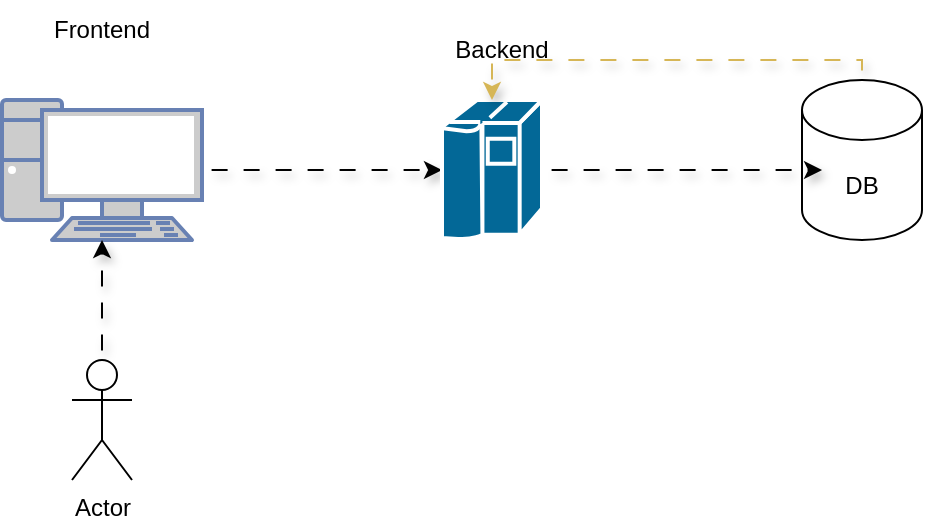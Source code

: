 <mxfile version="24.7.8">
  <diagram name="Página-1" id="RNEAreq4EhELPC2LDsmZ">
    <mxGraphModel dx="500" dy="341" grid="1" gridSize="10" guides="1" tooltips="1" connect="1" arrows="1" fold="1" page="1" pageScale="1" pageWidth="827" pageHeight="1169" math="0" shadow="0">
      <root>
        <mxCell id="0" />
        <mxCell id="1" parent="0" />
        <mxCell id="BHvhbDtE7C3Lc0Mfjhkl-7" style="edgeStyle=orthogonalEdgeStyle;rounded=0;orthogonalLoop=1;jettySize=auto;html=1;flowAnimation=1;shadow=1;" edge="1" parent="1" source="BHvhbDtE7C3Lc0Mfjhkl-1" target="BHvhbDtE7C3Lc0Mfjhkl-3">
          <mxGeometry relative="1" as="geometry" />
        </mxCell>
        <mxCell id="BHvhbDtE7C3Lc0Mfjhkl-1" value="" style="fontColor=#0066CC;verticalAlign=top;verticalLabelPosition=bottom;labelPosition=center;align=center;html=1;outlineConnect=0;fillColor=#CCCCCC;strokeColor=#6881B3;gradientColor=none;gradientDirection=north;strokeWidth=2;shape=mxgraph.networks.pc;" vertex="1" parent="1">
          <mxGeometry x="50" y="180" width="100" height="70" as="geometry" />
        </mxCell>
        <mxCell id="BHvhbDtE7C3Lc0Mfjhkl-3" value="" style="shape=mxgraph.cisco.computers_and_peripherals.ibm_mainframe;html=1;pointerEvents=1;dashed=0;fillColor=#036897;strokeColor=#ffffff;strokeWidth=2;verticalLabelPosition=bottom;verticalAlign=top;align=center;outlineConnect=0;" vertex="1" parent="1">
          <mxGeometry x="270" y="180" width="50" height="70" as="geometry" />
        </mxCell>
        <mxCell id="BHvhbDtE7C3Lc0Mfjhkl-4" value="Backend" style="text;html=1;align=center;verticalAlign=middle;whiteSpace=wrap;rounded=0;" vertex="1" parent="1">
          <mxGeometry x="270" y="140" width="60" height="30" as="geometry" />
        </mxCell>
        <mxCell id="BHvhbDtE7C3Lc0Mfjhkl-5" value="Frontend" style="text;html=1;align=center;verticalAlign=middle;whiteSpace=wrap;rounded=0;" vertex="1" parent="1">
          <mxGeometry x="70" y="130" width="60" height="30" as="geometry" />
        </mxCell>
        <mxCell id="BHvhbDtE7C3Lc0Mfjhkl-6" value="DB" style="shape=cylinder3;whiteSpace=wrap;html=1;boundedLbl=1;backgroundOutline=1;size=15;" vertex="1" parent="1">
          <mxGeometry x="450" y="170" width="60" height="80" as="geometry" />
        </mxCell>
        <mxCell id="BHvhbDtE7C3Lc0Mfjhkl-8" style="edgeStyle=orthogonalEdgeStyle;rounded=0;orthogonalLoop=1;jettySize=auto;html=1;entryX=0.167;entryY=0.563;entryDx=0;entryDy=0;entryPerimeter=0;flowAnimation=1;shadow=1;" edge="1" parent="1" source="BHvhbDtE7C3Lc0Mfjhkl-3" target="BHvhbDtE7C3Lc0Mfjhkl-6">
          <mxGeometry relative="1" as="geometry" />
        </mxCell>
        <mxCell id="BHvhbDtE7C3Lc0Mfjhkl-9" value="Actor" style="shape=umlActor;verticalLabelPosition=bottom;verticalAlign=top;html=1;outlineConnect=0;" vertex="1" parent="1">
          <mxGeometry x="85" y="310" width="30" height="60" as="geometry" />
        </mxCell>
        <mxCell id="BHvhbDtE7C3Lc0Mfjhkl-10" style="edgeStyle=orthogonalEdgeStyle;rounded=0;orthogonalLoop=1;jettySize=auto;html=1;entryX=0.5;entryY=1;entryDx=0;entryDy=0;entryPerimeter=0;shadow=1;flowAnimation=1;" edge="1" parent="1" source="BHvhbDtE7C3Lc0Mfjhkl-9" target="BHvhbDtE7C3Lc0Mfjhkl-1">
          <mxGeometry relative="1" as="geometry" />
        </mxCell>
        <mxCell id="BHvhbDtE7C3Lc0Mfjhkl-11" style="edgeStyle=orthogonalEdgeStyle;rounded=0;orthogonalLoop=1;jettySize=auto;html=1;entryX=0.5;entryY=0;entryDx=0;entryDy=0;entryPerimeter=0;flowAnimation=1;shadow=1;fillColor=#fff2cc;strokeColor=#d6b656;" edge="1" parent="1" source="BHvhbDtE7C3Lc0Mfjhkl-6" target="BHvhbDtE7C3Lc0Mfjhkl-3">
          <mxGeometry relative="1" as="geometry">
            <Array as="points">
              <mxPoint x="480" y="160" />
              <mxPoint x="295" y="160" />
            </Array>
          </mxGeometry>
        </mxCell>
      </root>
    </mxGraphModel>
  </diagram>
</mxfile>
